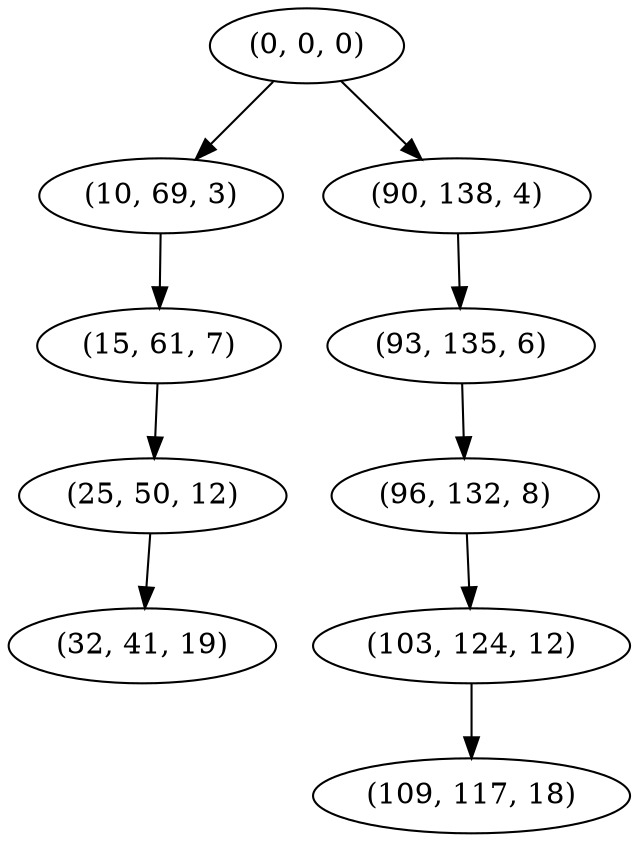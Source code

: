 digraph tree {
    "(0, 0, 0)";
    "(10, 69, 3)";
    "(15, 61, 7)";
    "(25, 50, 12)";
    "(32, 41, 19)";
    "(90, 138, 4)";
    "(93, 135, 6)";
    "(96, 132, 8)";
    "(103, 124, 12)";
    "(109, 117, 18)";
    "(0, 0, 0)" -> "(10, 69, 3)";
    "(0, 0, 0)" -> "(90, 138, 4)";
    "(10, 69, 3)" -> "(15, 61, 7)";
    "(15, 61, 7)" -> "(25, 50, 12)";
    "(25, 50, 12)" -> "(32, 41, 19)";
    "(90, 138, 4)" -> "(93, 135, 6)";
    "(93, 135, 6)" -> "(96, 132, 8)";
    "(96, 132, 8)" -> "(103, 124, 12)";
    "(103, 124, 12)" -> "(109, 117, 18)";
}
